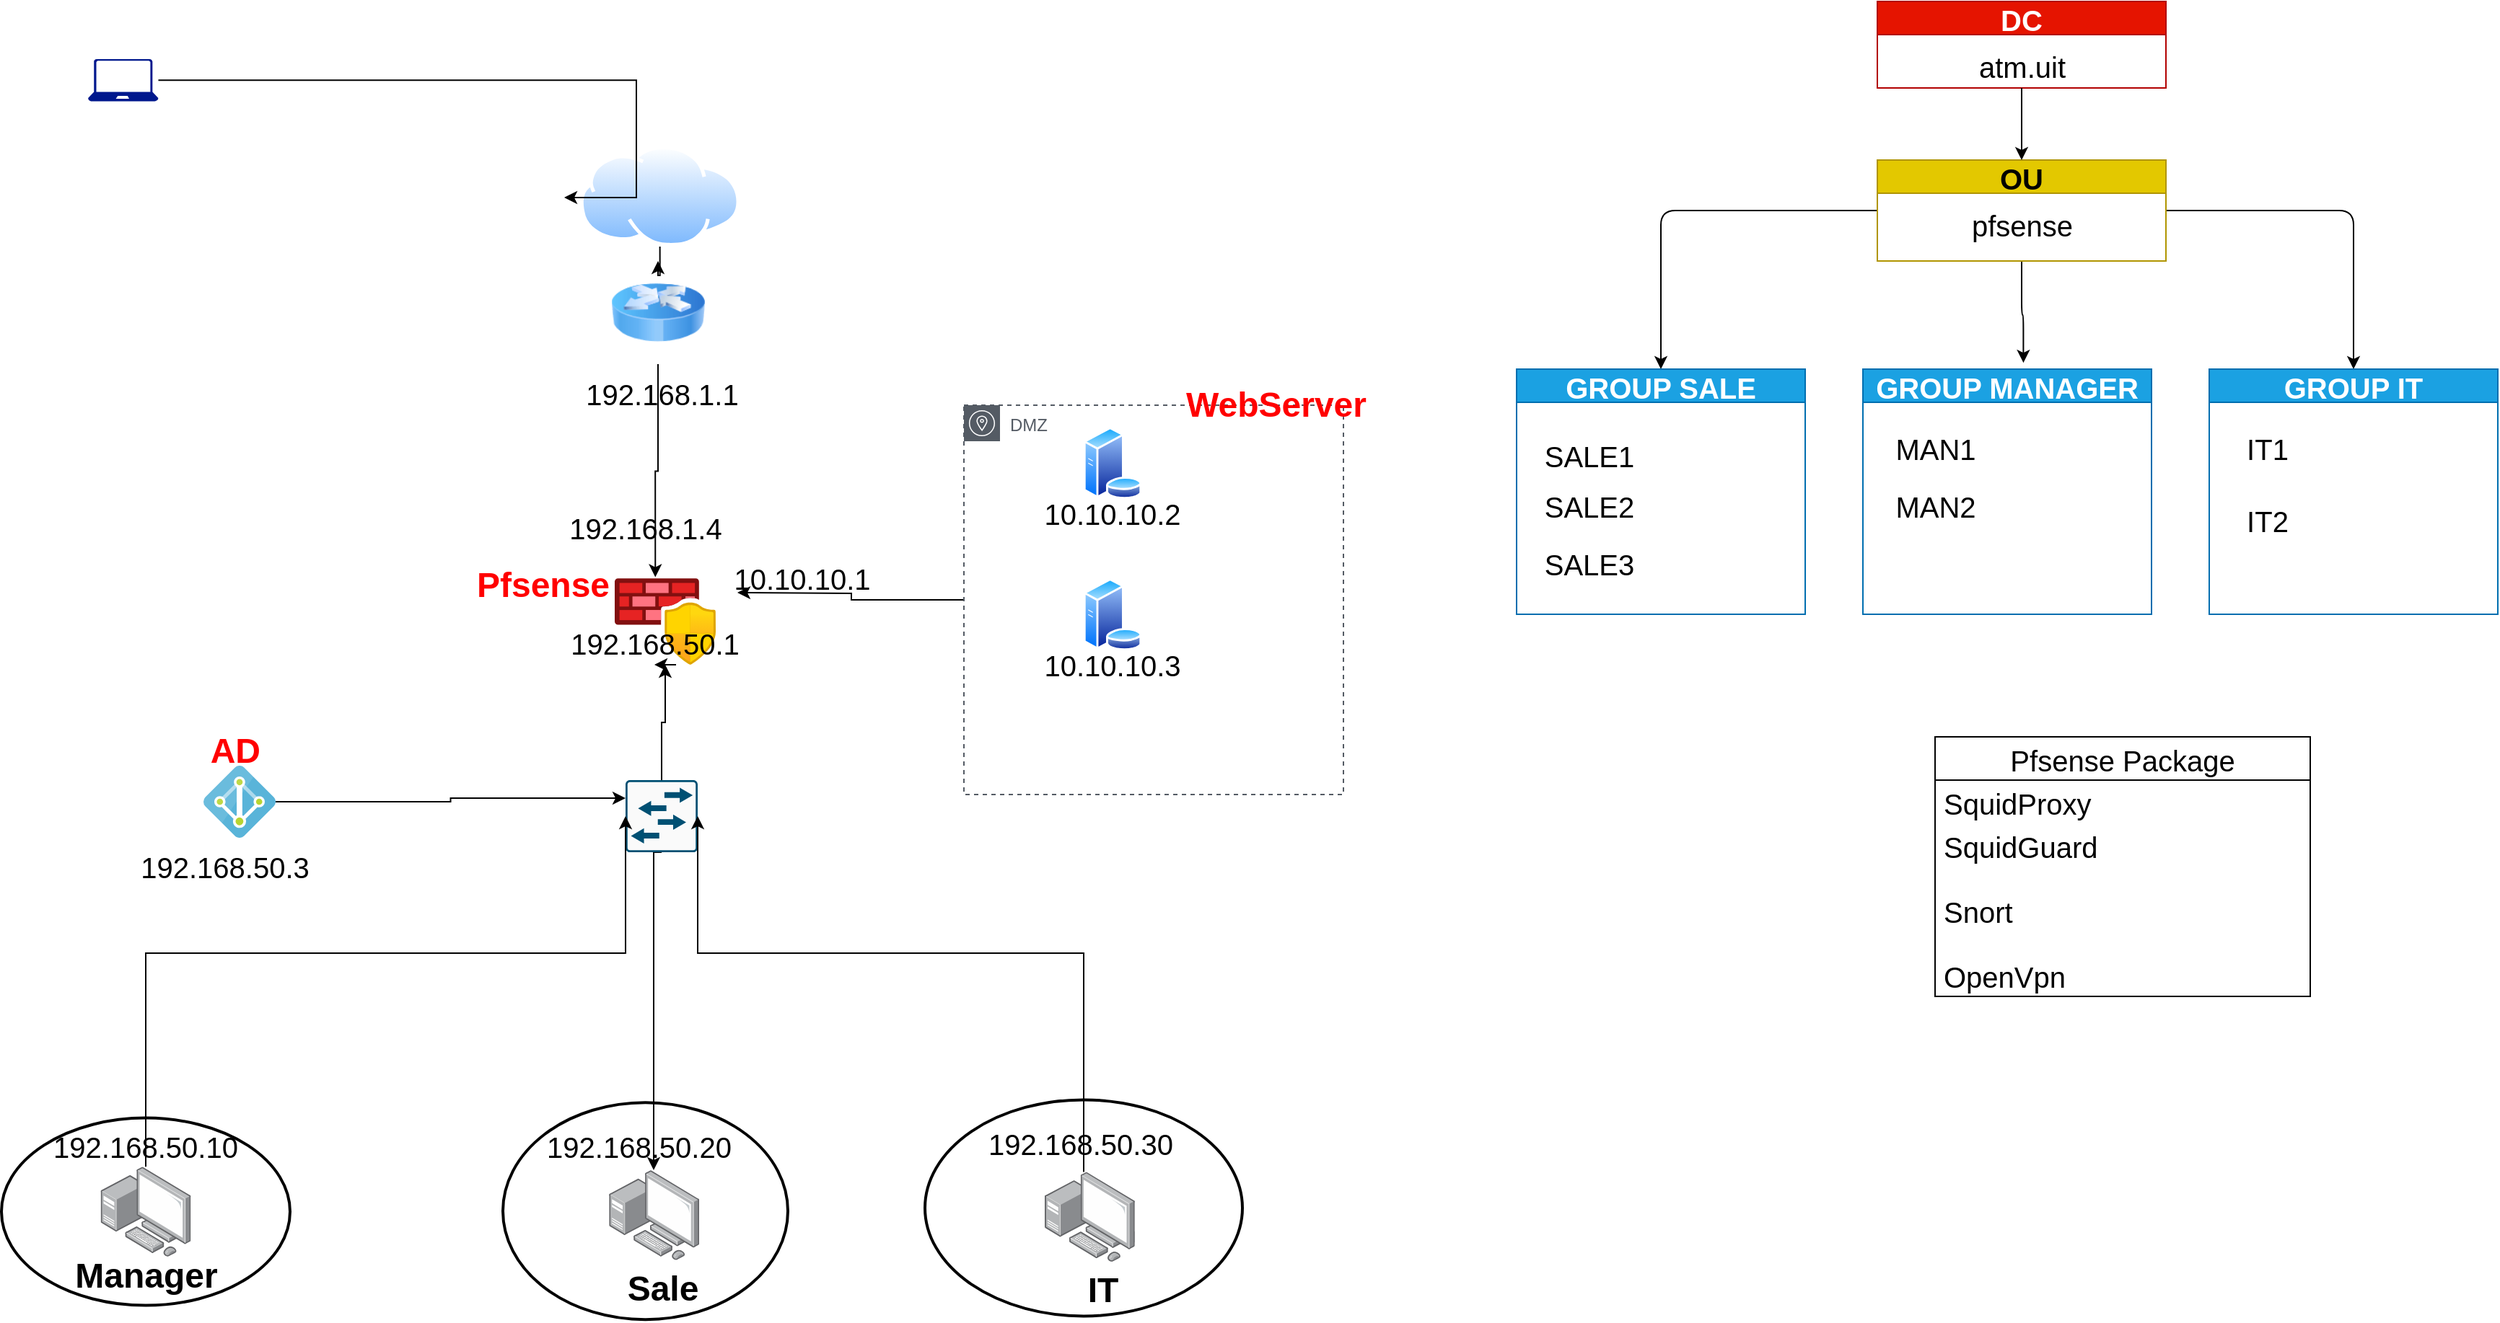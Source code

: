 <mxfile version="15.7.3" type="github">
  <diagram id="uYzDPYRhWdToXK-8ippb" name="Page-1">
    <mxGraphModel dx="716" dy="372" grid="1" gridSize="10" guides="1" tooltips="1" connect="1" arrows="1" fold="1" page="1" pageScale="1" pageWidth="1654" pageHeight="2336" math="0" shadow="0">
      <root>
        <mxCell id="0" />
        <mxCell id="1" parent="0" />
        <mxCell id="1KEqT4ddshyk3ydjl-4r-35" value="" style="strokeWidth=2;html=1;shape=mxgraph.flowchart.start_1;whiteSpace=wrap;rounded=0;sketch=0;fontSize=20;" parent="1" vertex="1">
          <mxGeometry x="670" y="771.7" width="220" height="150" as="geometry" />
        </mxCell>
        <mxCell id="1KEqT4ddshyk3ydjl-4r-34" value="" style="strokeWidth=2;html=1;shape=mxgraph.flowchart.start_1;whiteSpace=wrap;rounded=0;sketch=0;fontSize=20;" parent="1" vertex="1">
          <mxGeometry x="377.5" y="773.6" width="197.5" height="150.5" as="geometry" />
        </mxCell>
        <mxCell id="1KEqT4ddshyk3ydjl-4r-33" value="" style="strokeWidth=2;html=1;shape=mxgraph.flowchart.start_1;whiteSpace=wrap;rounded=0;sketch=0;fontSize=20;" parent="1" vertex="1">
          <mxGeometry x="30" y="784.3" width="200" height="130" as="geometry" />
        </mxCell>
        <mxCell id="1KEqT4ddshyk3ydjl-4r-29" style="edgeStyle=orthogonalEdgeStyle;rounded=0;orthogonalLoop=1;jettySize=auto;html=1;" parent="1" source="1KEqT4ddshyk3ydjl-4r-1" target="1KEqT4ddshyk3ydjl-4r-12" edge="1">
          <mxGeometry relative="1" as="geometry" />
        </mxCell>
        <mxCell id="1KEqT4ddshyk3ydjl-4r-1" value="" style="aspect=fixed;perimeter=ellipsePerimeter;html=1;align=center;shadow=0;dashed=0;spacingTop=3;image;image=img/lib/active_directory/internet_cloud.svg;" parent="1" vertex="1">
          <mxGeometry x="430.76" y="110" width="111.11" height="70" as="geometry" />
        </mxCell>
        <mxCell id="1KEqT4ddshyk3ydjl-4r-3" value="" style="aspect=fixed;html=1;points=[];align=center;image;fontSize=12;image=img/lib/azure2/networking/Azure_Firewall_Manager.svg;" parent="1" vertex="1">
          <mxGeometry x="455" y="410" width="70" height="60" as="geometry" />
        </mxCell>
        <mxCell id="1KEqT4ddshyk3ydjl-4r-4" value="" style="points=[];aspect=fixed;html=1;align=center;shadow=0;dashed=0;image;image=img/lib/allied_telesis/computer_and_terminals/Personal_Computer_with_Server.svg;" parent="1" vertex="1">
          <mxGeometry x="451.12" y="820.5" width="62.4" height="62.4" as="geometry" />
        </mxCell>
        <mxCell id="1KEqT4ddshyk3ydjl-4r-5" value="" style="aspect=fixed;perimeter=ellipsePerimeter;html=1;align=center;shadow=0;dashed=0;spacingTop=3;image;image=img/lib/active_directory/database_server.svg;" parent="1" vertex="1">
          <mxGeometry x="779.5" y="305" width="41" height="50" as="geometry" />
        </mxCell>
        <mxCell id="1KEqT4ddshyk3ydjl-4r-7" style="edgeStyle=orthogonalEdgeStyle;rounded=0;orthogonalLoop=1;jettySize=auto;html=1;" parent="1" source="1KEqT4ddshyk3ydjl-4r-6" edge="1">
          <mxGeometry relative="1" as="geometry">
            <mxPoint x="540" y="420" as="targetPoint" />
          </mxGeometry>
        </mxCell>
        <mxCell id="1KEqT4ddshyk3ydjl-4r-6" value="DMZ" style="sketch=0;outlineConnect=0;gradientColor=none;html=1;whiteSpace=wrap;fontSize=12;fontStyle=0;shape=mxgraph.aws4.group;grIcon=mxgraph.aws4.group_availability_zone;strokeColor=#545B64;fillColor=none;verticalAlign=top;align=left;spacingLeft=30;fontColor=#545B64;dashed=1;" parent="1" vertex="1">
          <mxGeometry x="697" y="290" width="263" height="270" as="geometry" />
        </mxCell>
        <mxCell id="1KEqT4ddshyk3ydjl-4r-20" style="edgeStyle=orthogonalEdgeStyle;rounded=0;orthogonalLoop=1;jettySize=auto;html=1;" parent="1" source="1KEqT4ddshyk3ydjl-4r-10" target="1KEqT4ddshyk3ydjl-4r-3" edge="1">
          <mxGeometry relative="1" as="geometry">
            <mxPoint x="487.51" y="470" as="targetPoint" />
          </mxGeometry>
        </mxCell>
        <mxCell id="1KEqT4ddshyk3ydjl-4r-24" style="edgeStyle=orthogonalEdgeStyle;rounded=0;orthogonalLoop=1;jettySize=auto;html=1;exitX=0.5;exitY=1;exitDx=0;exitDy=0;exitPerimeter=0;" parent="1" source="1KEqT4ddshyk3ydjl-4r-10" target="1KEqT4ddshyk3ydjl-4r-4" edge="1">
          <mxGeometry relative="1" as="geometry">
            <Array as="points">
              <mxPoint x="482" y="600" />
            </Array>
          </mxGeometry>
        </mxCell>
        <mxCell id="1KEqT4ddshyk3ydjl-4r-10" value="" style="sketch=0;points=[[0.015,0.015,0],[0.985,0.015,0],[0.985,0.985,0],[0.015,0.985,0],[0.25,0,0],[0.5,0,0],[0.75,0,0],[1,0.25,0],[1,0.5,0],[1,0.75,0],[0.75,1,0],[0.5,1,0],[0.25,1,0],[0,0.75,0],[0,0.5,0],[0,0.25,0]];verticalLabelPosition=bottom;html=1;verticalAlign=top;aspect=fixed;align=center;pointerEvents=1;shape=mxgraph.cisco19.rect;prIcon=l2_switch;fillColor=#FAFAFA;strokeColor=#005073;" parent="1" vertex="1">
          <mxGeometry x="462.5" y="550" width="50" height="50" as="geometry" />
        </mxCell>
        <mxCell id="1KEqT4ddshyk3ydjl-4r-27" style="edgeStyle=orthogonalEdgeStyle;rounded=0;orthogonalLoop=1;jettySize=auto;html=1;entryX=0;entryY=0.25;entryDx=0;entryDy=0;entryPerimeter=0;" parent="1" source="1KEqT4ddshyk3ydjl-4r-11" target="1KEqT4ddshyk3ydjl-4r-10" edge="1">
          <mxGeometry relative="1" as="geometry" />
        </mxCell>
        <mxCell id="1KEqT4ddshyk3ydjl-4r-11" value="" style="sketch=0;aspect=fixed;html=1;points=[];align=center;image;fontSize=12;image=img/lib/mscae/Active_Directory.svg;" parent="1" vertex="1">
          <mxGeometry x="170" y="540" width="50" height="50" as="geometry" />
        </mxCell>
        <mxCell id="1KEqT4ddshyk3ydjl-4r-19" style="edgeStyle=orthogonalEdgeStyle;rounded=0;orthogonalLoop=1;jettySize=auto;html=1;entryX=0.402;entryY=-0.012;entryDx=0;entryDy=0;entryPerimeter=0;" parent="1" source="1KEqT4ddshyk3ydjl-4r-12" target="1KEqT4ddshyk3ydjl-4r-3" edge="1">
          <mxGeometry relative="1" as="geometry" />
        </mxCell>
        <mxCell id="1KEqT4ddshyk3ydjl-4r-12" value="" style="image;html=1;image=img/lib/clip_art/networking/Router_Icon_128x128.png" parent="1" vertex="1">
          <mxGeometry x="452.5" y="190" width="65" height="71.5" as="geometry" />
        </mxCell>
        <mxCell id="1KEqT4ddshyk3ydjl-4r-28" style="edgeStyle=orthogonalEdgeStyle;rounded=0;orthogonalLoop=1;jettySize=auto;html=1;" parent="1" source="1KEqT4ddshyk3ydjl-4r-13" edge="1">
          <mxGeometry relative="1" as="geometry">
            <mxPoint x="420" y="146" as="targetPoint" />
            <Array as="points">
              <mxPoint x="470" y="65" />
              <mxPoint x="470" y="146" />
            </Array>
          </mxGeometry>
        </mxCell>
        <mxCell id="1KEqT4ddshyk3ydjl-4r-13" value="" style="sketch=0;aspect=fixed;pointerEvents=1;shadow=0;dashed=0;html=1;strokeColor=none;labelPosition=center;verticalLabelPosition=bottom;verticalAlign=top;align=center;fillColor=#00188D;shape=mxgraph.azure.laptop" parent="1" vertex="1">
          <mxGeometry x="90.0" y="50" width="48.75" height="29.25" as="geometry" />
        </mxCell>
        <mxCell id="1KEqT4ddshyk3ydjl-4r-25" style="edgeStyle=orthogonalEdgeStyle;rounded=0;orthogonalLoop=1;jettySize=auto;html=1;entryX=1;entryY=0.5;entryDx=0;entryDy=0;entryPerimeter=0;" parent="1" source="1KEqT4ddshyk3ydjl-4r-15" target="1KEqT4ddshyk3ydjl-4r-10" edge="1">
          <mxGeometry relative="1" as="geometry">
            <Array as="points">
              <mxPoint x="780" y="670" />
              <mxPoint x="513" y="670" />
            </Array>
          </mxGeometry>
        </mxCell>
        <mxCell id="1KEqT4ddshyk3ydjl-4r-15" value="" style="points=[];aspect=fixed;html=1;align=center;shadow=0;dashed=0;image;image=img/lib/allied_telesis/computer_and_terminals/Personal_Computer_with_Server.svg;" parent="1" vertex="1">
          <mxGeometry x="753" y="821.7" width="62.4" height="62.4" as="geometry" />
        </mxCell>
        <mxCell id="1KEqT4ddshyk3ydjl-4r-26" style="edgeStyle=orthogonalEdgeStyle;rounded=0;orthogonalLoop=1;jettySize=auto;html=1;entryX=0;entryY=0.5;entryDx=0;entryDy=0;entryPerimeter=0;" parent="1" source="1KEqT4ddshyk3ydjl-4r-16" target="1KEqT4ddshyk3ydjl-4r-10" edge="1">
          <mxGeometry relative="1" as="geometry">
            <Array as="points">
              <mxPoint x="130" y="670" />
              <mxPoint x="463" y="670" />
            </Array>
          </mxGeometry>
        </mxCell>
        <mxCell id="1KEqT4ddshyk3ydjl-4r-16" value="" style="points=[];aspect=fixed;html=1;align=center;shadow=0;dashed=0;image;image=img/lib/allied_telesis/computer_and_terminals/Personal_Computer_with_Server.svg;" parent="1" vertex="1">
          <mxGeometry x="98.8" y="818.1" width="62.4" height="62.4" as="geometry" />
        </mxCell>
        <mxCell id="1KEqT4ddshyk3ydjl-4r-30" value="AD&amp;nbsp;" style="text;strokeColor=none;fillColor=none;html=1;fontSize=24;fontStyle=1;verticalAlign=middle;align=center;fontColor=#FF0000;" parent="1" vertex="1">
          <mxGeometry x="160" y="510" width="70" height="40" as="geometry" />
        </mxCell>
        <mxCell id="1KEqT4ddshyk3ydjl-4r-31" value="Pfsense" style="text;strokeColor=none;fillColor=none;html=1;fontSize=24;fontStyle=1;verticalAlign=middle;align=center;fontColor=#FF0000;" parent="1" vertex="1">
          <mxGeometry x="355" y="395" width="100" height="40" as="geometry" />
        </mxCell>
        <mxCell id="1KEqT4ddshyk3ydjl-4r-32" value="WebServer" style="text;strokeColor=none;fillColor=none;html=1;fontSize=24;fontStyle=1;verticalAlign=middle;align=center;fontColor=#FF0000;" parent="1" vertex="1">
          <mxGeometry x="863" y="270" width="100" height="40" as="geometry" />
        </mxCell>
        <mxCell id="1KEqT4ddshyk3ydjl-4r-36" value="Manager&lt;span style=&quot;color: rgba(0 , 0 , 0 , 0) ; font-family: monospace ; font-size: 0px ; font-weight: 400&quot;&gt;%3CmxGraphModel%3E%3Croot%3E%3CmxCell%20id%3D%220%22%2F%3E%3CmxCell%20id%3D%221%22%20parent%3D%220%22%2F%3E%3CmxCell%20id%3D%222%22%20value%3D%22Pfsense%22%20style%3D%22text%3BstrokeColor%3Dnone%3BfillColor%3Dnone%3Bhtml%3D1%3BfontSize%3D24%3BfontStyle%3D1%3BverticalAlign%3Dmiddle%3Balign%3Dcenter%3BfontColor%3D%23FF0000%3B%22%20vertex%3D%221%22%20parent%3D%221%22%3E%3CmxGeometry%20x%3D%22586.31%22%20y%3D%22405%22%20width%3D%22100%22%20height%3D%2240%22%20as%3D%22geometry%22%2F%3E%3C%2FmxCell%3E%3C%2Froot%3E%3C%2FmxGraphModel%3E&lt;/span&gt;" style="text;strokeColor=none;fillColor=none;html=1;fontSize=24;fontStyle=1;verticalAlign=middle;align=center;rounded=0;sketch=0;" parent="1" vertex="1">
          <mxGeometry x="80" y="874.3" width="100" height="40" as="geometry" />
        </mxCell>
        <mxCell id="1KEqT4ddshyk3ydjl-4r-37" value="Sale" style="text;strokeColor=none;fillColor=none;html=1;fontSize=24;fontStyle=1;verticalAlign=middle;align=center;rounded=0;sketch=0;" parent="1" vertex="1">
          <mxGeometry x="437.87" y="882.9" width="100" height="40" as="geometry" />
        </mxCell>
        <mxCell id="1KEqT4ddshyk3ydjl-4r-38" value="IT" style="text;strokeColor=none;fillColor=none;html=1;fontSize=24;fontStyle=1;verticalAlign=middle;align=center;rounded=0;sketch=0;" parent="1" vertex="1">
          <mxGeometry x="743" y="884.1" width="100" height="40" as="geometry" />
        </mxCell>
        <mxCell id="1KEqT4ddshyk3ydjl-4r-42" value="192.168.50.1" style="text;html=1;strokeColor=none;fillColor=none;align=center;verticalAlign=middle;whiteSpace=wrap;rounded=0;sketch=0;fontSize=20;" parent="1" vertex="1">
          <mxGeometry x="452.5" y="440" width="60" height="30" as="geometry" />
        </mxCell>
        <mxCell id="1KEqT4ddshyk3ydjl-4r-45" value="192.168.1.4" style="text;html=1;strokeColor=none;fillColor=none;align=center;verticalAlign=middle;whiteSpace=wrap;rounded=0;sketch=0;fontSize=20;" parent="1" vertex="1">
          <mxGeometry x="440" y="355" width="72.5" height="40" as="geometry" />
        </mxCell>
        <mxCell id="1KEqT4ddshyk3ydjl-4r-46" value="10.10.10.1" style="text;html=1;strokeColor=none;fillColor=none;align=center;verticalAlign=middle;whiteSpace=wrap;rounded=0;sketch=0;fontSize=20;" parent="1" vertex="1">
          <mxGeometry x="550" y="390" width="70" height="40" as="geometry" />
        </mxCell>
        <mxCell id="1KEqT4ddshyk3ydjl-4r-47" value="10.10.10.2" style="text;html=1;strokeColor=none;fillColor=none;align=center;verticalAlign=middle;whiteSpace=wrap;rounded=0;sketch=0;fontSize=20;" parent="1" vertex="1">
          <mxGeometry x="765" y="335" width="70" height="60" as="geometry" />
        </mxCell>
        <mxCell id="1KEqT4ddshyk3ydjl-4r-48" value="192.168.50.3&lt;br&gt;" style="text;html=1;strokeColor=none;fillColor=none;align=center;verticalAlign=middle;whiteSpace=wrap;rounded=0;sketch=0;fontSize=20;" parent="1" vertex="1">
          <mxGeometry x="100" y="580" width="170" height="60" as="geometry" />
        </mxCell>
        <mxCell id="1KEqT4ddshyk3ydjl-4r-49" value="192.168.50.10&lt;span style=&quot;color: rgba(0 , 0 , 0 , 0) ; font-family: monospace ; font-size: 0px&quot;&gt;3CmxGraphModel%3E%3Croot%3E%3CmxCell%20id%3D%220%22%2F%3E%3CmxCell%20id%3D%221%22%20parent%3D%220%22%2F%3E%3CmxCell%20id%3D%222%22%20value%3D%22192.168.50.3%26lt%3Bbr%26gt%3B%22%20style%3D%22text%3Bhtml%3D1%3BstrokeColor%3Dnone%3BfillColor%3Dnone%3Balign%3Dcenter%3BverticalAlign%3Dmiddle%3BwhiteSpace%3Dwrap%3Brounded%3D0%3Bsketch%3D0%3BfontSize%3D20%3B%22%20vertex%3D%221%22%20parent%3D%221%22%3E%3CmxGeometry%20x%3D%22330%22%20y%3D%22590%22%20width%3D%22170%22%20height%3D%2260%22%20as%3D%22geometry%22%2F%3E%3C%2FmxCell%3E%3C%2Froot%3E%3C%2FmxGraphModel%3E&lt;/span&gt;" style="text;html=1;strokeColor=none;fillColor=none;align=center;verticalAlign=middle;whiteSpace=wrap;rounded=0;sketch=0;fontSize=20;" parent="1" vertex="1">
          <mxGeometry x="45" y="774.3" width="170" height="60" as="geometry" />
        </mxCell>
        <mxCell id="1KEqT4ddshyk3ydjl-4r-50" value="192.168.50.20&lt;br&gt;" style="text;html=1;strokeColor=none;fillColor=none;align=center;verticalAlign=middle;whiteSpace=wrap;rounded=0;sketch=0;fontSize=20;" parent="1" vertex="1">
          <mxGeometry x="387.25" y="774.3" width="170" height="60" as="geometry" />
        </mxCell>
        <mxCell id="1KEqT4ddshyk3ydjl-4r-51" value="192.168.50.30" style="text;html=1;strokeColor=none;fillColor=none;align=center;verticalAlign=middle;whiteSpace=wrap;rounded=0;sketch=0;fontSize=20;" parent="1" vertex="1">
          <mxGeometry x="693" y="771.7" width="170" height="60" as="geometry" />
        </mxCell>
        <mxCell id="1KEqT4ddshyk3ydjl-4r-55" value="192.168.1.1" style="text;html=1;strokeColor=none;fillColor=none;align=center;verticalAlign=middle;whiteSpace=wrap;rounded=0;sketch=0;fontSize=20;" parent="1" vertex="1">
          <mxGeometry x="422.9" y="261.5" width="129.94" height="40" as="geometry" />
        </mxCell>
        <mxCell id="1KEqT4ddshyk3ydjl-4r-57" value="DC" style="swimlane;rounded=0;sketch=0;fontSize=20;fillColor=#e51400;strokeColor=#B20000;fontColor=#ffffff;" parent="1" vertex="1">
          <mxGeometry x="1330" y="10" width="200" height="60" as="geometry" />
        </mxCell>
        <mxCell id="1KEqT4ddshyk3ydjl-4r-58" value="atm.uit" style="text;html=1;align=center;verticalAlign=middle;resizable=0;points=[];autosize=1;strokeColor=none;fillColor=none;fontSize=20;" parent="1KEqT4ddshyk3ydjl-4r-57" vertex="1">
          <mxGeometry x="60" y="30" width="80" height="30" as="geometry" />
        </mxCell>
        <mxCell id="1KEqT4ddshyk3ydjl-4r-73" style="edgeStyle=orthogonalEdgeStyle;curved=0;rounded=1;sketch=0;orthogonalLoop=1;jettySize=auto;html=1;entryX=0.556;entryY=-0.026;entryDx=0;entryDy=0;entryPerimeter=0;fontSize=20;" parent="1" source="1KEqT4ddshyk3ydjl-4r-59" target="1KEqT4ddshyk3ydjl-4r-66" edge="1">
          <mxGeometry relative="1" as="geometry" />
        </mxCell>
        <mxCell id="1KEqT4ddshyk3ydjl-4r-74" style="edgeStyle=orthogonalEdgeStyle;curved=0;rounded=1;sketch=0;orthogonalLoop=1;jettySize=auto;html=1;entryX=0.5;entryY=0;entryDx=0;entryDy=0;fontSize=20;" parent="1" source="1KEqT4ddshyk3ydjl-4r-59" target="1KEqT4ddshyk3ydjl-4r-70" edge="1">
          <mxGeometry relative="1" as="geometry" />
        </mxCell>
        <mxCell id="1KEqT4ddshyk3ydjl-4r-75" style="edgeStyle=orthogonalEdgeStyle;curved=0;rounded=1;sketch=0;orthogonalLoop=1;jettySize=auto;html=1;entryX=0.5;entryY=0;entryDx=0;entryDy=0;fontSize=20;" parent="1" source="1KEqT4ddshyk3ydjl-4r-59" target="1KEqT4ddshyk3ydjl-4r-62" edge="1">
          <mxGeometry relative="1" as="geometry" />
        </mxCell>
        <mxCell id="1KEqT4ddshyk3ydjl-4r-59" value="OU" style="swimlane;rounded=0;sketch=0;fontSize=20;fillColor=#e3c800;strokeColor=#B09500;fontColor=#000000;" parent="1" vertex="1">
          <mxGeometry x="1330" y="120" width="200" height="70" as="geometry" />
        </mxCell>
        <mxCell id="1KEqT4ddshyk3ydjl-4r-60" value="pfsense" style="text;html=1;align=center;verticalAlign=middle;resizable=0;points=[];autosize=1;strokeColor=none;fillColor=none;fontSize=20;" parent="1KEqT4ddshyk3ydjl-4r-59" vertex="1">
          <mxGeometry x="55" y="30" width="90" height="30" as="geometry" />
        </mxCell>
        <mxCell id="1KEqT4ddshyk3ydjl-4r-61" style="edgeStyle=orthogonalEdgeStyle;curved=0;rounded=1;sketch=0;orthogonalLoop=1;jettySize=auto;html=1;entryX=0.5;entryY=0;entryDx=0;entryDy=0;fontSize=20;" parent="1" source="1KEqT4ddshyk3ydjl-4r-58" target="1KEqT4ddshyk3ydjl-4r-59" edge="1">
          <mxGeometry relative="1" as="geometry" />
        </mxCell>
        <mxCell id="1KEqT4ddshyk3ydjl-4r-62" value="GROUP SALE" style="swimlane;rounded=0;sketch=0;fontSize=20;fillColor=#1ba1e2;fontColor=#ffffff;strokeColor=#006EAF;" parent="1" vertex="1">
          <mxGeometry x="1080" y="265" width="200" height="170" as="geometry" />
        </mxCell>
        <mxCell id="1KEqT4ddshyk3ydjl-4r-64" value="SALE2" style="text;html=1;align=center;verticalAlign=middle;resizable=0;points=[];autosize=1;strokeColor=none;fillColor=none;fontSize=20;" parent="1KEqT4ddshyk3ydjl-4r-62" vertex="1">
          <mxGeometry x="10" y="80" width="80" height="30" as="geometry" />
        </mxCell>
        <mxCell id="1KEqT4ddshyk3ydjl-4r-65" value="SALE3" style="text;html=1;align=center;verticalAlign=middle;resizable=0;points=[];autosize=1;strokeColor=none;fillColor=none;fontSize=20;" parent="1KEqT4ddshyk3ydjl-4r-62" vertex="1">
          <mxGeometry x="10" y="120" width="80" height="30" as="geometry" />
        </mxCell>
        <mxCell id="1KEqT4ddshyk3ydjl-4r-63" value="SALE1" style="text;html=1;align=center;verticalAlign=middle;resizable=0;points=[];autosize=1;strokeColor=none;fillColor=none;fontSize=20;" parent="1KEqT4ddshyk3ydjl-4r-62" vertex="1">
          <mxGeometry x="10" y="45" width="80" height="30" as="geometry" />
        </mxCell>
        <mxCell id="1KEqT4ddshyk3ydjl-4r-66" value="GROUP MANAGER" style="swimlane;rounded=0;sketch=0;fontSize=20;fillColor=#1ba1e2;fontColor=#ffffff;strokeColor=#006EAF;" parent="1" vertex="1">
          <mxGeometry x="1320" y="265" width="200" height="170" as="geometry" />
        </mxCell>
        <mxCell id="1KEqT4ddshyk3ydjl-4r-67" value="MAN2" style="text;html=1;align=center;verticalAlign=middle;resizable=0;points=[];autosize=1;strokeColor=none;fillColor=none;fontSize=20;" parent="1KEqT4ddshyk3ydjl-4r-66" vertex="1">
          <mxGeometry x="15" y="80" width="70" height="30" as="geometry" />
        </mxCell>
        <mxCell id="1KEqT4ddshyk3ydjl-4r-69" value="MAN1" style="text;html=1;align=center;verticalAlign=middle;resizable=0;points=[];autosize=1;strokeColor=none;fillColor=none;fontSize=20;" parent="1KEqT4ddshyk3ydjl-4r-66" vertex="1">
          <mxGeometry x="15" y="40" width="70" height="30" as="geometry" />
        </mxCell>
        <mxCell id="1KEqT4ddshyk3ydjl-4r-70" value="GROUP IT" style="swimlane;rounded=0;sketch=0;fontSize=20;fillColor=#1ba1e2;fontColor=#ffffff;strokeColor=#006EAF;" parent="1" vertex="1">
          <mxGeometry x="1560" y="265" width="200" height="170" as="geometry" />
        </mxCell>
        <mxCell id="1KEqT4ddshyk3ydjl-4r-71" value="IT1" style="text;html=1;align=center;verticalAlign=middle;resizable=0;points=[];autosize=1;strokeColor=none;fillColor=none;fontSize=20;" parent="1KEqT4ddshyk3ydjl-4r-70" vertex="1">
          <mxGeometry x="20" y="40" width="40" height="30" as="geometry" />
        </mxCell>
        <mxCell id="1KEqT4ddshyk3ydjl-4r-72" value="IT2" style="text;html=1;align=center;verticalAlign=middle;resizable=0;points=[];autosize=1;strokeColor=none;fillColor=none;fontSize=20;" parent="1KEqT4ddshyk3ydjl-4r-70" vertex="1">
          <mxGeometry x="20" y="90" width="40" height="30" as="geometry" />
        </mxCell>
        <mxCell id="1KEqT4ddshyk3ydjl-4r-76" value="Pfsense Package" style="swimlane;fontStyle=0;childLayout=stackLayout;horizontal=1;startSize=30;horizontalStack=0;resizeParent=1;resizeParentMax=0;resizeLast=0;collapsible=1;marginBottom=0;rounded=0;sketch=0;fontSize=20;" parent="1" vertex="1">
          <mxGeometry x="1370" y="520" width="260" height="180" as="geometry" />
        </mxCell>
        <mxCell id="1KEqT4ddshyk3ydjl-4r-77" value="SquidProxy" style="text;strokeColor=none;fillColor=none;align=left;verticalAlign=middle;spacingLeft=4;spacingRight=4;overflow=hidden;points=[[0,0.5],[1,0.5]];portConstraint=eastwest;rotatable=0;rounded=0;sketch=0;fontSize=20;" parent="1KEqT4ddshyk3ydjl-4r-76" vertex="1">
          <mxGeometry y="30" width="260" height="30" as="geometry" />
        </mxCell>
        <mxCell id="1KEqT4ddshyk3ydjl-4r-78" value="SquidGuard" style="text;strokeColor=none;fillColor=none;align=left;verticalAlign=middle;spacingLeft=4;spacingRight=4;overflow=hidden;points=[[0,0.5],[1,0.5]];portConstraint=eastwest;rotatable=0;rounded=0;sketch=0;fontSize=20;" parent="1KEqT4ddshyk3ydjl-4r-76" vertex="1">
          <mxGeometry y="60" width="260" height="30" as="geometry" />
        </mxCell>
        <mxCell id="bkdlwheE_bcllcuOXESu-1" value="Snort" style="text;strokeColor=none;fillColor=none;align=left;verticalAlign=middle;spacingLeft=4;spacingRight=4;overflow=hidden;points=[[0,0.5],[1,0.5]];portConstraint=eastwest;rotatable=0;rounded=0;sketch=0;fontSize=20;" parent="1KEqT4ddshyk3ydjl-4r-76" vertex="1">
          <mxGeometry y="90" width="260" height="60" as="geometry" />
        </mxCell>
        <mxCell id="1KEqT4ddshyk3ydjl-4r-79" value="OpenVpn" style="text;strokeColor=none;fillColor=none;align=left;verticalAlign=middle;spacingLeft=4;spacingRight=4;overflow=hidden;points=[[0,0.5],[1,0.5]];portConstraint=eastwest;rotatable=0;rounded=0;sketch=0;fontSize=20;" parent="1KEqT4ddshyk3ydjl-4r-76" vertex="1">
          <mxGeometry y="150" width="260" height="30" as="geometry" />
        </mxCell>
        <mxCell id="bkdlwheE_bcllcuOXESu-2" style="edgeStyle=orthogonalEdgeStyle;rounded=0;orthogonalLoop=1;jettySize=auto;html=1;exitX=0.75;exitY=1;exitDx=0;exitDy=0;entryX=0.5;entryY=1;entryDx=0;entryDy=0;" parent="1" source="1KEqT4ddshyk3ydjl-4r-42" target="1KEqT4ddshyk3ydjl-4r-42" edge="1">
          <mxGeometry relative="1" as="geometry" />
        </mxCell>
        <mxCell id="bkdlwheE_bcllcuOXESu-3" style="edgeStyle=orthogonalEdgeStyle;rounded=0;orthogonalLoop=1;jettySize=auto;html=1;exitX=0.5;exitY=1;exitDx=0;exitDy=0;exitPerimeter=0;" parent="1" source="1KEqT4ddshyk3ydjl-4r-13" target="1KEqT4ddshyk3ydjl-4r-13" edge="1">
          <mxGeometry relative="1" as="geometry" />
        </mxCell>
        <mxCell id="yPPf4jYnijHAxpDUdalu-1" value="" style="aspect=fixed;perimeter=ellipsePerimeter;html=1;align=center;shadow=0;dashed=0;spacingTop=3;image;image=img/lib/active_directory/database_server.svg;" vertex="1" parent="1">
          <mxGeometry x="779.5" y="410" width="41" height="50" as="geometry" />
        </mxCell>
        <mxCell id="yPPf4jYnijHAxpDUdalu-2" value="10.10.10.3" style="text;html=1;strokeColor=none;fillColor=none;align=center;verticalAlign=middle;whiteSpace=wrap;rounded=0;sketch=0;fontSize=20;" vertex="1" parent="1">
          <mxGeometry x="765" y="440" width="70" height="60" as="geometry" />
        </mxCell>
      </root>
    </mxGraphModel>
  </diagram>
</mxfile>

